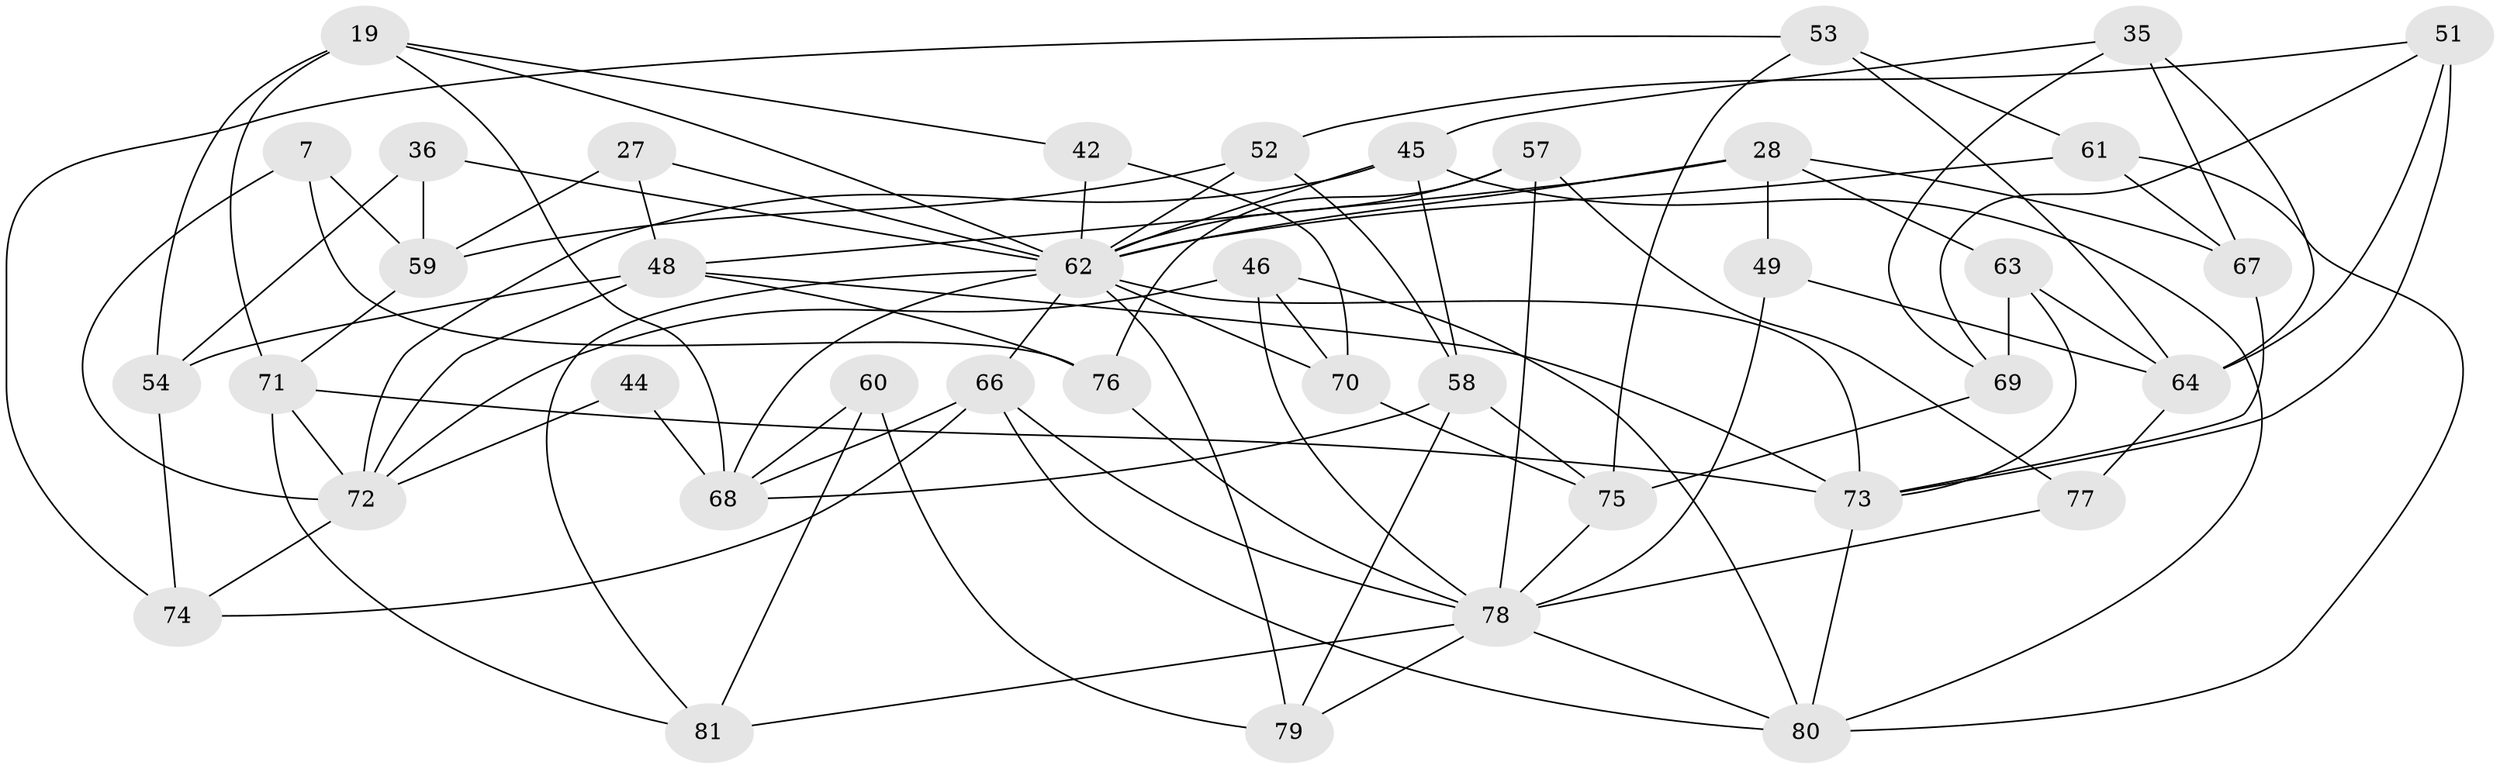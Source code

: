 // original degree distribution, {4: 1.0}
// Generated by graph-tools (version 1.1) at 2025/57/03/09/25 04:57:42]
// undirected, 40 vertices, 95 edges
graph export_dot {
graph [start="1"]
  node [color=gray90,style=filled];
  7;
  19 [super="+12"];
  27;
  28 [super="+23"];
  35;
  36;
  42;
  44;
  45 [super="+13"];
  46;
  48 [super="+18+26"];
  49 [super="+20"];
  51;
  52;
  53;
  54 [super="+34"];
  57;
  58 [super="+22"];
  59 [super="+33+38"];
  60;
  61;
  62 [super="+8+25+56"];
  63;
  64 [super="+24"];
  66 [super="+9+55"];
  67;
  68 [super="+41+39"];
  69;
  70 [super="+31"];
  71 [super="+43"];
  72 [super="+2+17+11"];
  73 [super="+3+47+15"];
  74;
  75 [super="+65"];
  76;
  77;
  78 [super="+32+40"];
  79;
  80 [super="+4+37"];
  81 [super="+6"];
  7 -- 76;
  7 -- 59 [weight=2];
  7 -- 72;
  19 -- 42;
  19 -- 71;
  19 -- 62;
  19 -- 68;
  19 -- 54 [weight=2];
  27 -- 59 [weight=2];
  27 -- 48;
  27 -- 62;
  28 -- 49 [weight=2];
  28 -- 63;
  28 -- 48;
  28 -- 67;
  28 -- 62;
  35 -- 67;
  35 -- 69;
  35 -- 64;
  35 -- 45;
  36 -- 59 [weight=2];
  36 -- 62;
  36 -- 54;
  42 -- 70 [weight=2];
  42 -- 62;
  44 -- 72;
  44 -- 68 [weight=3];
  45 -- 62;
  45 -- 72 [weight=2];
  45 -- 80;
  45 -- 58;
  46 -- 72;
  46 -- 70;
  46 -- 80;
  46 -- 78;
  48 -- 76;
  48 -- 73;
  48 -- 72 [weight=2];
  48 -- 54 [weight=2];
  49 -- 64 [weight=2];
  49 -- 78 [weight=2];
  51 -- 69;
  51 -- 52;
  51 -- 73;
  51 -- 64;
  52 -- 58;
  52 -- 59;
  52 -- 62;
  53 -- 74;
  53 -- 61;
  53 -- 64;
  53 -- 75;
  54 -- 74;
  57 -- 77;
  57 -- 76;
  57 -- 62;
  57 -- 78;
  58 -- 79;
  58 -- 75 [weight=2];
  58 -- 68;
  59 -- 71;
  60 -- 81 [weight=2];
  60 -- 79;
  60 -- 68;
  61 -- 67;
  61 -- 80;
  61 -- 62;
  62 -- 73 [weight=3];
  62 -- 66;
  62 -- 70 [weight=2];
  62 -- 79;
  62 -- 68 [weight=2];
  62 -- 81 [weight=2];
  63 -- 64;
  63 -- 69;
  63 -- 73;
  64 -- 77 [weight=2];
  66 -- 80 [weight=2];
  66 -- 68 [weight=2];
  66 -- 74;
  66 -- 78 [weight=2];
  67 -- 73;
  69 -- 75;
  70 -- 75;
  71 -- 73;
  71 -- 72 [weight=2];
  71 -- 81;
  72 -- 74;
  73 -- 80 [weight=2];
  75 -- 78;
  76 -- 78;
  77 -- 78;
  78 -- 81;
  78 -- 80;
  78 -- 79;
}
